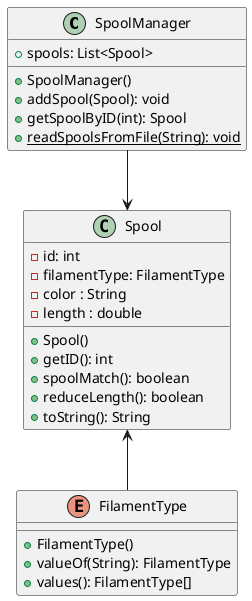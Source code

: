 @startuml
'https://plantuml.com/use-case-diagram


class SpoolManager {
    + SpoolManager()
    + addSpool(Spool): void
    + getSpoolByID(int): Spool
    + {static} readSpoolsFromFile(String): void
    + spools: List<Spool>
}

class Spool{
    + Spool()
    - id: int
    - filamentType: FilamentType
    - color : String
    - length : double
    + getID(): int
    + spoolMatch(): boolean
    + reduceLength(): boolean
    + toString(): String
}

enum FilamentType{
  + FilamentType()
  + valueOf(String): FilamentType
  + values(): FilamentType[]
}

SpoolManager -down-> Spool
Spool <-- FilamentType
@enduml
